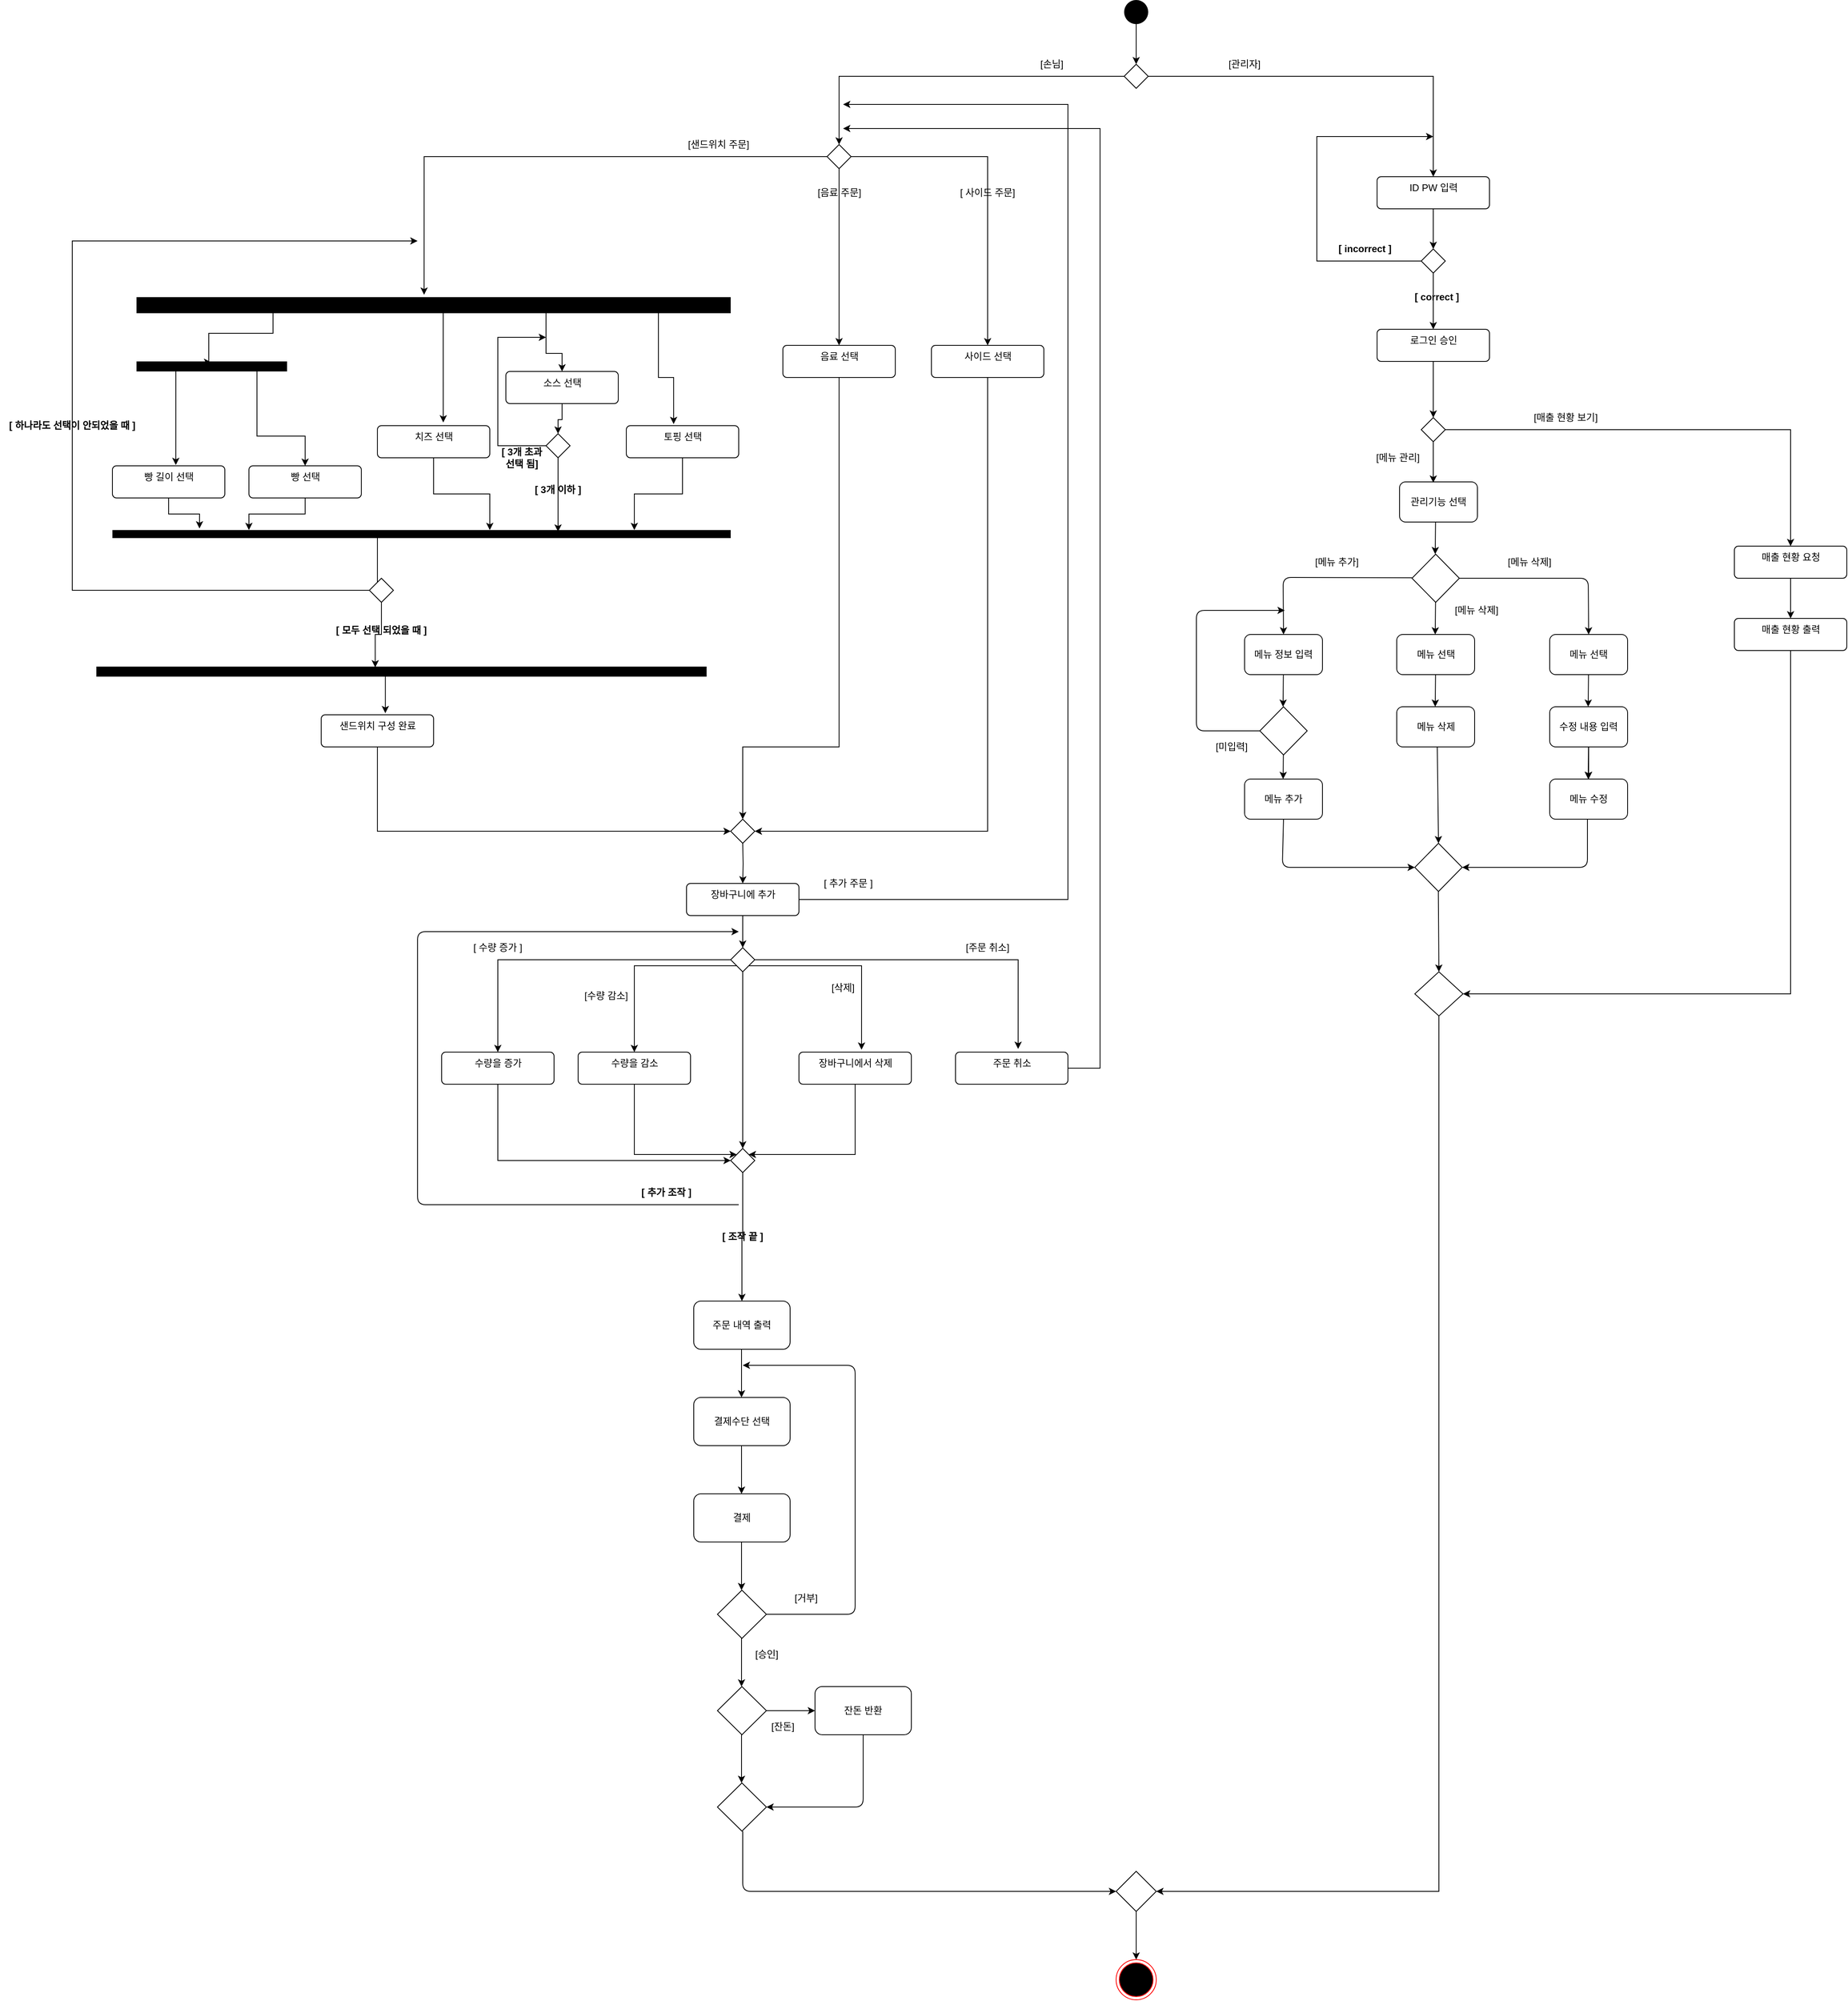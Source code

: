 <mxfile version="14.0.1" type="github">
  <diagram id="A6fvi8bu3X2XwePiwcYn" name="Page-1">
    <mxGraphModel dx="2889" dy="2266" grid="1" gridSize="10" guides="1" tooltips="1" connect="1" arrows="1" fold="1" page="1" pageScale="1" pageWidth="827" pageHeight="1169" math="0" shadow="0">
      <root>
        <mxCell id="0" />
        <mxCell id="1" parent="0" />
        <mxCell id="rMF9UJl8UGHNbneHGESr-83" style="edgeStyle=orthogonalEdgeStyle;rounded=0;orthogonalLoop=1;jettySize=auto;html=1;entryX=0.5;entryY=0;entryDx=0;entryDy=0;" edge="1" parent="1" source="rMF9UJl8UGHNbneHGESr-81" target="rMF9UJl8UGHNbneHGESr-82">
          <mxGeometry relative="1" as="geometry" />
        </mxCell>
        <mxCell id="rMF9UJl8UGHNbneHGESr-81" value="" style="ellipse;fillColor=#000000;strokeColor=none;" vertex="1" parent="1">
          <mxGeometry x="720" y="-300" width="30" height="30" as="geometry" />
        </mxCell>
        <mxCell id="rMF9UJl8UGHNbneHGESr-84" style="edgeStyle=orthogonalEdgeStyle;rounded=0;orthogonalLoop=1;jettySize=auto;html=1;entryX=0.5;entryY=0;entryDx=0;entryDy=0;" edge="1" parent="1" source="rMF9UJl8UGHNbneHGESr-82" target="rMF9UJl8UGHNbneHGESr-88">
          <mxGeometry relative="1" as="geometry">
            <mxPoint x="440" y="-205" as="targetPoint" />
          </mxGeometry>
        </mxCell>
        <mxCell id="rMF9UJl8UGHNbneHGESr-85" style="edgeStyle=orthogonalEdgeStyle;rounded=0;orthogonalLoop=1;jettySize=auto;html=1;entryX=0.5;entryY=0;entryDx=0;entryDy=0;" edge="1" parent="1" source="rMF9UJl8UGHNbneHGESr-82" target="rMF9UJl8UGHNbneHGESr-267">
          <mxGeometry relative="1" as="geometry">
            <mxPoint x="1120" y="-205" as="targetPoint" />
          </mxGeometry>
        </mxCell>
        <mxCell id="rMF9UJl8UGHNbneHGESr-82" value="" style="rhombus;" vertex="1" parent="1">
          <mxGeometry x="720" y="-220" width="30" height="30" as="geometry" />
        </mxCell>
        <mxCell id="rMF9UJl8UGHNbneHGESr-86" value="[손님]" style="text;html=1;strokeColor=none;fillColor=none;align=center;verticalAlign=middle;whiteSpace=wrap;rounded=0;" vertex="1" parent="1">
          <mxGeometry x="610" y="-230" width="40" height="20" as="geometry" />
        </mxCell>
        <mxCell id="rMF9UJl8UGHNbneHGESr-87" value="[관리자]" style="text;html=1;strokeColor=none;fillColor=none;align=center;verticalAlign=middle;whiteSpace=wrap;rounded=0;" vertex="1" parent="1">
          <mxGeometry x="830" y="-230" width="80" height="20" as="geometry" />
        </mxCell>
        <mxCell id="rMF9UJl8UGHNbneHGESr-89" style="edgeStyle=orthogonalEdgeStyle;rounded=0;orthogonalLoop=1;jettySize=auto;html=1;exitX=0;exitY=0.5;exitDx=0;exitDy=0;entryX=0.484;entryY=-0.15;entryDx=0;entryDy=0;entryPerimeter=0;" edge="1" parent="1" source="rMF9UJl8UGHNbneHGESr-88" target="rMF9UJl8UGHNbneHGESr-120">
          <mxGeometry relative="1" as="geometry">
            <mxPoint x="-80" y="-105" as="targetPoint" />
          </mxGeometry>
        </mxCell>
        <mxCell id="rMF9UJl8UGHNbneHGESr-173" style="edgeStyle=orthogonalEdgeStyle;rounded=0;orthogonalLoop=1;jettySize=auto;html=1;entryX=0.5;entryY=0;entryDx=0;entryDy=0;" edge="1" parent="1" source="rMF9UJl8UGHNbneHGESr-88" target="rMF9UJl8UGHNbneHGESr-171">
          <mxGeometry relative="1" as="geometry" />
        </mxCell>
        <mxCell id="rMF9UJl8UGHNbneHGESr-174" style="edgeStyle=orthogonalEdgeStyle;rounded=0;orthogonalLoop=1;jettySize=auto;html=1;entryX=0.5;entryY=0;entryDx=0;entryDy=0;" edge="1" parent="1" source="rMF9UJl8UGHNbneHGESr-88" target="rMF9UJl8UGHNbneHGESr-172">
          <mxGeometry relative="1" as="geometry" />
        </mxCell>
        <mxCell id="rMF9UJl8UGHNbneHGESr-88" value="" style="rhombus;" vertex="1" parent="1">
          <mxGeometry x="350" y="-120" width="30" height="30" as="geometry" />
        </mxCell>
        <mxCell id="rMF9UJl8UGHNbneHGESr-116" value="" style="edgeStyle=orthogonalEdgeStyle;rounded=0;orthogonalLoop=1;jettySize=auto;html=1;entryX=0.5;entryY=0;entryDx=0;entryDy=0;" edge="1" parent="1" source="rMF9UJl8UGHNbneHGESr-120" target="rMF9UJl8UGHNbneHGESr-131">
          <mxGeometry relative="1" as="geometry">
            <mxPoint x="-50" y="200" as="targetPoint" />
            <Array as="points">
              <mxPoint y="140" />
              <mxPoint x="20" y="140" />
            </Array>
          </mxGeometry>
        </mxCell>
        <mxCell id="rMF9UJl8UGHNbneHGESr-117" style="edgeStyle=orthogonalEdgeStyle;rounded=0;orthogonalLoop=1;jettySize=auto;html=1;entryX=0.08;entryY=0.504;entryDx=0;entryDy=0;entryPerimeter=0;" edge="1" parent="1" source="rMF9UJl8UGHNbneHGESr-120" target="rMF9UJl8UGHNbneHGESr-123">
          <mxGeometry relative="1" as="geometry">
            <mxPoint x="-420" y="140" as="targetPoint" />
            <Array as="points">
              <mxPoint x="-340" y="115" />
              <mxPoint x="-420" y="115" />
              <mxPoint x="-420" y="151" />
            </Array>
          </mxGeometry>
        </mxCell>
        <mxCell id="rMF9UJl8UGHNbneHGESr-118" value="" style="edgeStyle=orthogonalEdgeStyle;rounded=0;orthogonalLoop=1;jettySize=auto;html=1;entryX=0.586;entryY=-0.1;entryDx=0;entryDy=0;entryPerimeter=0;" edge="1" parent="1" source="rMF9UJl8UGHNbneHGESr-120" target="rMF9UJl8UGHNbneHGESr-129">
          <mxGeometry relative="1" as="geometry">
            <mxPoint x="-130" y="220" as="targetPoint" />
            <Array as="points">
              <mxPoint x="-128" y="120" />
              <mxPoint x="-128" y="120" />
            </Array>
          </mxGeometry>
        </mxCell>
        <mxCell id="rMF9UJl8UGHNbneHGESr-119" value="" style="edgeStyle=orthogonalEdgeStyle;rounded=0;orthogonalLoop=1;jettySize=auto;html=1;entryX=0.421;entryY=-0.05;entryDx=0;entryDy=0;entryPerimeter=0;" edge="1" parent="1" source="rMF9UJl8UGHNbneHGESr-120" target="rMF9UJl8UGHNbneHGESr-133">
          <mxGeometry relative="1" as="geometry">
            <mxPoint x="-170" y="170" as="targetPoint" />
            <Array as="points">
              <mxPoint x="140" y="170" />
              <mxPoint x="159" y="170" />
            </Array>
          </mxGeometry>
        </mxCell>
        <mxCell id="rMF9UJl8UGHNbneHGESr-120" value="" style="html=1;points=[];perimeter=orthogonalPerimeter;fillColor=#000000;strokeColor=none;" vertex="1" parent="1">
          <mxGeometry x="-510" y="70" width="740" height="20" as="geometry" />
        </mxCell>
        <mxCell id="rMF9UJl8UGHNbneHGESr-121" value="" style="edgeStyle=orthogonalEdgeStyle;rounded=0;orthogonalLoop=1;jettySize=auto;html=1;entryX=0.564;entryY=-0.025;entryDx=0;entryDy=0;entryPerimeter=0;" edge="1" parent="1" source="rMF9UJl8UGHNbneHGESr-123" target="rMF9UJl8UGHNbneHGESr-125">
          <mxGeometry relative="1" as="geometry">
            <mxPoint x="-460" y="260" as="targetPoint" />
            <Array as="points">
              <mxPoint x="-461" y="170" />
              <mxPoint x="-461" y="170" />
            </Array>
          </mxGeometry>
        </mxCell>
        <mxCell id="rMF9UJl8UGHNbneHGESr-122" value="" style="edgeStyle=orthogonalEdgeStyle;rounded=0;orthogonalLoop=1;jettySize=auto;html=1;entryX=0.5;entryY=0;entryDx=0;entryDy=0;" edge="1" parent="1" source="rMF9UJl8UGHNbneHGESr-123" target="rMF9UJl8UGHNbneHGESr-127">
          <mxGeometry relative="1" as="geometry">
            <mxPoint x="-360" y="243" as="targetPoint" />
            <Array as="points">
              <mxPoint x="-360" y="243" />
              <mxPoint x="-300" y="243" />
            </Array>
          </mxGeometry>
        </mxCell>
        <mxCell id="rMF9UJl8UGHNbneHGESr-123" value="" style="html=1;points=[];perimeter=orthogonalPerimeter;fillColor=#000000;strokeColor=none;direction=south;" vertex="1" parent="1">
          <mxGeometry x="-510" y="150" width="187.5" height="12.5" as="geometry" />
        </mxCell>
        <mxCell id="rMF9UJl8UGHNbneHGESr-124" style="edgeStyle=orthogonalEdgeStyle;rounded=0;orthogonalLoop=1;jettySize=auto;html=1;exitX=0.5;exitY=1;exitDx=0;exitDy=0;entryX=-0.2;entryY=0.681;entryDx=0;entryDy=0;entryPerimeter=0;" edge="1" parent="1" source="rMF9UJl8UGHNbneHGESr-125" target="rMF9UJl8UGHNbneHGESr-135">
          <mxGeometry relative="1" as="geometry" />
        </mxCell>
        <mxCell id="rMF9UJl8UGHNbneHGESr-125" value="빵 길이 선택" style="html=1;align=center;verticalAlign=top;rounded=1;absoluteArcSize=1;arcSize=10;dashed=0;" vertex="1" parent="1">
          <mxGeometry x="-540" y="280" width="140" height="40" as="geometry" />
        </mxCell>
        <mxCell id="rMF9UJl8UGHNbneHGESr-126" value="" style="edgeStyle=orthogonalEdgeStyle;rounded=0;orthogonalLoop=1;jettySize=auto;html=1;" edge="1" parent="1" source="rMF9UJl8UGHNbneHGESr-127" target="rMF9UJl8UGHNbneHGESr-135">
          <mxGeometry relative="1" as="geometry" />
        </mxCell>
        <mxCell id="rMF9UJl8UGHNbneHGESr-127" value="빵 선택" style="html=1;align=center;verticalAlign=top;rounded=1;absoluteArcSize=1;arcSize=10;dashed=0;" vertex="1" parent="1">
          <mxGeometry x="-370" y="280" width="140" height="40" as="geometry" />
        </mxCell>
        <mxCell id="rMF9UJl8UGHNbneHGESr-128" value="" style="edgeStyle=orthogonalEdgeStyle;rounded=0;orthogonalLoop=1;jettySize=auto;html=1;" edge="1" parent="1" source="rMF9UJl8UGHNbneHGESr-129" target="rMF9UJl8UGHNbneHGESr-137">
          <mxGeometry relative="1" as="geometry">
            <Array as="points">
              <mxPoint x="-140" y="315" />
              <mxPoint x="-70" y="315" />
            </Array>
          </mxGeometry>
        </mxCell>
        <mxCell id="rMF9UJl8UGHNbneHGESr-129" value="치즈 선택" style="html=1;align=center;verticalAlign=top;rounded=1;absoluteArcSize=1;arcSize=10;dashed=0;" vertex="1" parent="1">
          <mxGeometry x="-210" y="230" width="140" height="40" as="geometry" />
        </mxCell>
        <mxCell id="rMF9UJl8UGHNbneHGESr-130" value="" style="edgeStyle=orthogonalEdgeStyle;rounded=0;orthogonalLoop=1;jettySize=auto;html=1;" edge="1" parent="1" source="rMF9UJl8UGHNbneHGESr-131" target="rMF9UJl8UGHNbneHGESr-146">
          <mxGeometry relative="1" as="geometry" />
        </mxCell>
        <mxCell id="rMF9UJl8UGHNbneHGESr-131" value="소스 선택" style="html=1;align=center;verticalAlign=top;rounded=1;absoluteArcSize=1;arcSize=10;dashed=0;" vertex="1" parent="1">
          <mxGeometry x="-50" y="162.5" width="140" height="40" as="geometry" />
        </mxCell>
        <mxCell id="rMF9UJl8UGHNbneHGESr-132" value="" style="edgeStyle=orthogonalEdgeStyle;rounded=0;orthogonalLoop=1;jettySize=auto;html=1;" edge="1" parent="1" source="rMF9UJl8UGHNbneHGESr-133" target="rMF9UJl8UGHNbneHGESr-137">
          <mxGeometry relative="1" as="geometry">
            <Array as="points">
              <mxPoint x="170" y="315" />
              <mxPoint x="110" y="315" />
            </Array>
          </mxGeometry>
        </mxCell>
        <mxCell id="rMF9UJl8UGHNbneHGESr-133" value="토핑 선택" style="html=1;align=center;verticalAlign=top;rounded=1;absoluteArcSize=1;arcSize=10;dashed=0;" vertex="1" parent="1">
          <mxGeometry x="100" y="230" width="140" height="40" as="geometry" />
        </mxCell>
        <mxCell id="rMF9UJl8UGHNbneHGESr-135" value="" style="html=1;points=[];perimeter=orthogonalPerimeter;fillColor=#000000;strokeColor=none;direction=south;" vertex="1" parent="1">
          <mxGeometry x="-540" y="360" width="340" height="10" as="geometry" />
        </mxCell>
        <mxCell id="rMF9UJl8UGHNbneHGESr-136" value="" style="edgeStyle=orthogonalEdgeStyle;rounded=0;orthogonalLoop=1;jettySize=auto;html=1;entryX=1;entryY=0.5;entryDx=0;entryDy=0;" edge="1" parent="1" source="rMF9UJl8UGHNbneHGESr-137" target="rMF9UJl8UGHNbneHGESr-142">
          <mxGeometry relative="1" as="geometry">
            <mxPoint x="10" y="452.5" as="targetPoint" />
            <Array as="points">
              <mxPoint x="-210" y="435" />
            </Array>
          </mxGeometry>
        </mxCell>
        <mxCell id="rMF9UJl8UGHNbneHGESr-137" value="" style="html=1;points=[];perimeter=orthogonalPerimeter;fillColor=#000000;strokeColor=none;direction=south;" vertex="1" parent="1">
          <mxGeometry x="-210" y="360" width="440" height="10" as="geometry" />
        </mxCell>
        <mxCell id="rMF9UJl8UGHNbneHGESr-138" style="edgeStyle=orthogonalEdgeStyle;rounded=0;orthogonalLoop=1;jettySize=auto;html=1;entryX=0.571;entryY=-0.05;entryDx=0;entryDy=0;entryPerimeter=0;" edge="1" parent="1" source="rMF9UJl8UGHNbneHGESr-139" target="rMF9UJl8UGHNbneHGESr-169">
          <mxGeometry relative="1" as="geometry">
            <Array as="points">
              <mxPoint x="-200" y="588" />
            </Array>
            <mxPoint x="-325" y="590" as="targetPoint" />
          </mxGeometry>
        </mxCell>
        <mxCell id="rMF9UJl8UGHNbneHGESr-139" value="" style="html=1;points=[];perimeter=orthogonalPerimeter;fillColor=#000000;strokeColor=none;direction=south;" vertex="1" parent="1">
          <mxGeometry x="-560" y="530" width="760" height="12.5" as="geometry" />
        </mxCell>
        <mxCell id="rMF9UJl8UGHNbneHGESr-140" style="edgeStyle=orthogonalEdgeStyle;rounded=0;orthogonalLoop=1;jettySize=auto;html=1;" edge="1" parent="1" source="rMF9UJl8UGHNbneHGESr-142">
          <mxGeometry relative="1" as="geometry">
            <mxPoint x="-160" as="targetPoint" />
            <Array as="points">
              <mxPoint x="-590" y="435" />
              <mxPoint x="-590" />
            </Array>
          </mxGeometry>
        </mxCell>
        <mxCell id="rMF9UJl8UGHNbneHGESr-141" value="" style="edgeStyle=orthogonalEdgeStyle;rounded=0;orthogonalLoop=1;jettySize=auto;html=1;entryX=0.08;entryY=0.543;entryDx=0;entryDy=0;entryPerimeter=0;" edge="1" parent="1" source="rMF9UJl8UGHNbneHGESr-142" target="rMF9UJl8UGHNbneHGESr-139">
          <mxGeometry relative="1" as="geometry">
            <mxPoint x="-205" y="500" as="targetPoint" />
            <Array as="points">
              <mxPoint x="-205" y="490" />
              <mxPoint x="-213" y="490" />
            </Array>
          </mxGeometry>
        </mxCell>
        <mxCell id="rMF9UJl8UGHNbneHGESr-142" value="" style="rhombus;" vertex="1" parent="1">
          <mxGeometry x="-220" y="420" width="30" height="30" as="geometry" />
        </mxCell>
        <mxCell id="rMF9UJl8UGHNbneHGESr-143" value="&lt;b&gt;[ 모두 선택 되었을 때 ]&lt;/b&gt;" style="text;html=1;strokeColor=none;fillColor=none;align=center;verticalAlign=middle;whiteSpace=wrap;rounded=0;" vertex="1" parent="1">
          <mxGeometry x="-270" y="475" width="130" height="20" as="geometry" />
        </mxCell>
        <mxCell id="rMF9UJl8UGHNbneHGESr-144" value="" style="edgeStyle=orthogonalEdgeStyle;rounded=0;orthogonalLoop=1;jettySize=auto;html=1;" edge="1" parent="1" source="rMF9UJl8UGHNbneHGESr-146">
          <mxGeometry relative="1" as="geometry">
            <mxPoint y="120" as="targetPoint" />
            <Array as="points">
              <mxPoint x="-60" y="255" />
              <mxPoint x="-60" y="120" />
            </Array>
          </mxGeometry>
        </mxCell>
        <mxCell id="rMF9UJl8UGHNbneHGESr-145" value="" style="edgeStyle=orthogonalEdgeStyle;rounded=0;orthogonalLoop=1;jettySize=auto;html=1;" edge="1" parent="1" source="rMF9UJl8UGHNbneHGESr-146">
          <mxGeometry relative="1" as="geometry">
            <Array as="points">
              <mxPoint x="15" y="362" />
            </Array>
            <mxPoint x="15" y="362" as="targetPoint" />
          </mxGeometry>
        </mxCell>
        <mxCell id="rMF9UJl8UGHNbneHGESr-146" value="" style="rhombus;" vertex="1" parent="1">
          <mxGeometry y="240" width="30" height="30" as="geometry" />
        </mxCell>
        <mxCell id="rMF9UJl8UGHNbneHGESr-147" value="&lt;b&gt;[ 3개 초과 선택 됨]&lt;/b&gt;" style="text;html=1;strokeColor=none;fillColor=none;align=center;verticalAlign=middle;whiteSpace=wrap;rounded=0;" vertex="1" parent="1">
          <mxGeometry x="-60" y="260" width="60" height="20" as="geometry" />
        </mxCell>
        <mxCell id="rMF9UJl8UGHNbneHGESr-148" value="&lt;b&gt;[ 3개 이하 ]&lt;/b&gt;" style="text;html=1;strokeColor=none;fillColor=none;align=center;verticalAlign=middle;whiteSpace=wrap;rounded=0;" vertex="1" parent="1">
          <mxGeometry x="-20" y="300" width="70" height="20" as="geometry" />
        </mxCell>
        <mxCell id="rMF9UJl8UGHNbneHGESr-149" value="&lt;b&gt;[ 하나라도 선택이 안되었을 때 ]&lt;/b&gt;" style="text;html=1;strokeColor=none;fillColor=none;align=center;verticalAlign=middle;whiteSpace=wrap;rounded=0;" vertex="1" parent="1">
          <mxGeometry x="-680" y="220" width="180" height="20" as="geometry" />
        </mxCell>
        <mxCell id="rMF9UJl8UGHNbneHGESr-181" style="edgeStyle=orthogonalEdgeStyle;rounded=0;orthogonalLoop=1;jettySize=auto;html=1;entryX=0;entryY=0.5;entryDx=0;entryDy=0;" edge="1" parent="1" source="rMF9UJl8UGHNbneHGESr-169" target="rMF9UJl8UGHNbneHGESr-180">
          <mxGeometry relative="1" as="geometry">
            <Array as="points">
              <mxPoint x="-210" y="735" />
            </Array>
          </mxGeometry>
        </mxCell>
        <mxCell id="rMF9UJl8UGHNbneHGESr-169" value="샌드위치 구성 완료" style="html=1;align=center;verticalAlign=top;rounded=1;absoluteArcSize=1;arcSize=10;dashed=0;" vertex="1" parent="1">
          <mxGeometry x="-280" y="590" width="140" height="40" as="geometry" />
        </mxCell>
        <mxCell id="rMF9UJl8UGHNbneHGESr-170" value="[샌드위치 주문]" style="text;html=1;strokeColor=none;fillColor=none;align=center;verticalAlign=middle;whiteSpace=wrap;rounded=0;" vertex="1" parent="1">
          <mxGeometry x="170" y="-130" width="90" height="20" as="geometry" />
        </mxCell>
        <mxCell id="rMF9UJl8UGHNbneHGESr-182" style="edgeStyle=orthogonalEdgeStyle;rounded=0;orthogonalLoop=1;jettySize=auto;html=1;entryX=0.5;entryY=0;entryDx=0;entryDy=0;" edge="1" parent="1" source="rMF9UJl8UGHNbneHGESr-171" target="rMF9UJl8UGHNbneHGESr-180">
          <mxGeometry relative="1" as="geometry">
            <Array as="points">
              <mxPoint x="365" y="630" />
              <mxPoint x="245" y="630" />
            </Array>
          </mxGeometry>
        </mxCell>
        <mxCell id="rMF9UJl8UGHNbneHGESr-171" value="음료 선택" style="html=1;align=center;verticalAlign=top;rounded=1;absoluteArcSize=1;arcSize=10;dashed=0;" vertex="1" parent="1">
          <mxGeometry x="295" y="130" width="140" height="40" as="geometry" />
        </mxCell>
        <mxCell id="rMF9UJl8UGHNbneHGESr-183" style="edgeStyle=orthogonalEdgeStyle;rounded=0;orthogonalLoop=1;jettySize=auto;html=1;entryX=1;entryY=0.5;entryDx=0;entryDy=0;" edge="1" parent="1" source="rMF9UJl8UGHNbneHGESr-172" target="rMF9UJl8UGHNbneHGESr-180">
          <mxGeometry relative="1" as="geometry">
            <Array as="points">
              <mxPoint x="550" y="735" />
            </Array>
          </mxGeometry>
        </mxCell>
        <mxCell id="rMF9UJl8UGHNbneHGESr-172" value="사이드 선택" style="html=1;align=center;verticalAlign=top;rounded=1;absoluteArcSize=1;arcSize=10;dashed=0;" vertex="1" parent="1">
          <mxGeometry x="480" y="130" width="140" height="40" as="geometry" />
        </mxCell>
        <mxCell id="rMF9UJl8UGHNbneHGESr-175" value="[음료 주문]" style="text;html=1;strokeColor=none;fillColor=none;align=center;verticalAlign=middle;whiteSpace=wrap;rounded=0;" vertex="1" parent="1">
          <mxGeometry x="332.5" y="-70" width="65" height="20" as="geometry" />
        </mxCell>
        <mxCell id="rMF9UJl8UGHNbneHGESr-178" value="[ 사이드 주문]" style="text;html=1;strokeColor=none;fillColor=none;align=center;verticalAlign=middle;whiteSpace=wrap;rounded=0;" vertex="1" parent="1">
          <mxGeometry x="510" y="-70" width="80" height="20" as="geometry" />
        </mxCell>
        <mxCell id="rMF9UJl8UGHNbneHGESr-180" value="" style="rhombus;" vertex="1" parent="1">
          <mxGeometry x="230" y="720" width="30" height="30" as="geometry" />
        </mxCell>
        <mxCell id="rMF9UJl8UGHNbneHGESr-208" value="" style="edgeStyle=orthogonalEdgeStyle;rounded=0;orthogonalLoop=1;jettySize=auto;html=1;" edge="1" parent="1" target="rMF9UJl8UGHNbneHGESr-211">
          <mxGeometry relative="1" as="geometry">
            <mxPoint x="245" y="750" as="sourcePoint" />
          </mxGeometry>
        </mxCell>
        <mxCell id="rMF9UJl8UGHNbneHGESr-210" value="" style="edgeStyle=orthogonalEdgeStyle;rounded=0;orthogonalLoop=1;jettySize=auto;html=1;" edge="1" parent="1" source="rMF9UJl8UGHNbneHGESr-211" target="rMF9UJl8UGHNbneHGESr-217">
          <mxGeometry relative="1" as="geometry" />
        </mxCell>
        <mxCell id="rMF9UJl8UGHNbneHGESr-233" style="edgeStyle=orthogonalEdgeStyle;rounded=0;orthogonalLoop=1;jettySize=auto;html=1;" edge="1" parent="1" source="rMF9UJl8UGHNbneHGESr-211">
          <mxGeometry relative="1" as="geometry">
            <mxPoint x="370" y="-170" as="targetPoint" />
            <Array as="points">
              <mxPoint x="650" y="820" />
              <mxPoint x="650" y="-170" />
            </Array>
          </mxGeometry>
        </mxCell>
        <mxCell id="rMF9UJl8UGHNbneHGESr-211" value="장바구니에 추가" style="html=1;align=center;verticalAlign=top;rounded=1;absoluteArcSize=1;arcSize=10;dashed=0;" vertex="1" parent="1">
          <mxGeometry x="175" y="800" width="140" height="40" as="geometry" />
        </mxCell>
        <mxCell id="rMF9UJl8UGHNbneHGESr-212" style="edgeStyle=orthogonalEdgeStyle;rounded=0;orthogonalLoop=1;jettySize=auto;html=1;entryX=0.5;entryY=0;entryDx=0;entryDy=0;" edge="1" parent="1" source="rMF9UJl8UGHNbneHGESr-217" target="rMF9UJl8UGHNbneHGESr-221">
          <mxGeometry relative="1" as="geometry">
            <mxPoint x="50" y="895" as="targetPoint" />
          </mxGeometry>
        </mxCell>
        <mxCell id="rMF9UJl8UGHNbneHGESr-213" style="edgeStyle=orthogonalEdgeStyle;rounded=0;orthogonalLoop=1;jettySize=auto;html=1;exitX=0;exitY=1;exitDx=0;exitDy=0;entryX=0.5;entryY=0;entryDx=0;entryDy=0;" edge="1" parent="1" source="rMF9UJl8UGHNbneHGESr-217" target="rMF9UJl8UGHNbneHGESr-219">
          <mxGeometry relative="1" as="geometry">
            <mxPoint x="140" y="1000" as="targetPoint" />
            <Array as="points">
              <mxPoint x="110" y="903" />
            </Array>
          </mxGeometry>
        </mxCell>
        <mxCell id="rMF9UJl8UGHNbneHGESr-214" style="edgeStyle=orthogonalEdgeStyle;rounded=0;orthogonalLoop=1;jettySize=auto;html=1;entryX=0.5;entryY=0;entryDx=0;entryDy=0;" edge="1" parent="1" source="rMF9UJl8UGHNbneHGESr-217" target="rMF9UJl8UGHNbneHGESr-227">
          <mxGeometry relative="1" as="geometry">
            <mxPoint x="245" y="1090" as="targetPoint" />
          </mxGeometry>
        </mxCell>
        <mxCell id="rMF9UJl8UGHNbneHGESr-215" style="edgeStyle=orthogonalEdgeStyle;rounded=0;orthogonalLoop=1;jettySize=auto;html=1;exitX=1;exitY=0.5;exitDx=0;exitDy=0;entryX=0.557;entryY=-0.1;entryDx=0;entryDy=0;entryPerimeter=0;" edge="1" parent="1" source="rMF9UJl8UGHNbneHGESr-217" target="rMF9UJl8UGHNbneHGESr-225">
          <mxGeometry relative="1" as="geometry" />
        </mxCell>
        <mxCell id="rMF9UJl8UGHNbneHGESr-216" style="edgeStyle=orthogonalEdgeStyle;rounded=0;orthogonalLoop=1;jettySize=auto;html=1;exitX=1;exitY=1;exitDx=0;exitDy=0;entryX=0.557;entryY=-0.075;entryDx=0;entryDy=0;entryPerimeter=0;" edge="1" parent="1" source="rMF9UJl8UGHNbneHGESr-217" target="rMF9UJl8UGHNbneHGESr-223">
          <mxGeometry relative="1" as="geometry" />
        </mxCell>
        <mxCell id="rMF9UJl8UGHNbneHGESr-217" value="" style="rhombus;" vertex="1" parent="1">
          <mxGeometry x="230" y="880" width="30" height="30" as="geometry" />
        </mxCell>
        <mxCell id="rMF9UJl8UGHNbneHGESr-218" style="edgeStyle=orthogonalEdgeStyle;rounded=0;orthogonalLoop=1;jettySize=auto;html=1;entryX=0;entryY=0;entryDx=0;entryDy=0;" edge="1" parent="1" source="rMF9UJl8UGHNbneHGESr-219" target="rMF9UJl8UGHNbneHGESr-227">
          <mxGeometry relative="1" as="geometry">
            <Array as="points">
              <mxPoint x="110" y="1138" />
            </Array>
          </mxGeometry>
        </mxCell>
        <mxCell id="rMF9UJl8UGHNbneHGESr-219" value="수량을 감소" style="html=1;align=center;verticalAlign=top;rounded=1;absoluteArcSize=1;arcSize=10;dashed=0;" vertex="1" parent="1">
          <mxGeometry x="40" y="1010" width="140" height="40" as="geometry" />
        </mxCell>
        <mxCell id="rMF9UJl8UGHNbneHGESr-220" style="edgeStyle=orthogonalEdgeStyle;rounded=0;orthogonalLoop=1;jettySize=auto;html=1;exitX=0.5;exitY=1;exitDx=0;exitDy=0;entryX=0;entryY=0.5;entryDx=0;entryDy=0;" edge="1" parent="1" source="rMF9UJl8UGHNbneHGESr-221" target="rMF9UJl8UGHNbneHGESr-227">
          <mxGeometry relative="1" as="geometry" />
        </mxCell>
        <mxCell id="rMF9UJl8UGHNbneHGESr-221" value="수량을 증가" style="html=1;align=center;verticalAlign=top;rounded=1;absoluteArcSize=1;arcSize=10;dashed=0;" vertex="1" parent="1">
          <mxGeometry x="-130" y="1010" width="140" height="40" as="geometry" />
        </mxCell>
        <mxCell id="rMF9UJl8UGHNbneHGESr-222" style="edgeStyle=orthogonalEdgeStyle;rounded=0;orthogonalLoop=1;jettySize=auto;html=1;exitX=0.5;exitY=1;exitDx=0;exitDy=0;entryX=1;entryY=0;entryDx=0;entryDy=0;" edge="1" parent="1" source="rMF9UJl8UGHNbneHGESr-223" target="rMF9UJl8UGHNbneHGESr-227">
          <mxGeometry relative="1" as="geometry">
            <Array as="points">
              <mxPoint x="385" y="1138" />
            </Array>
          </mxGeometry>
        </mxCell>
        <mxCell id="rMF9UJl8UGHNbneHGESr-223" value="장바구니에서 삭제" style="html=1;align=center;verticalAlign=top;rounded=1;absoluteArcSize=1;arcSize=10;dashed=0;" vertex="1" parent="1">
          <mxGeometry x="315" y="1010" width="140" height="40" as="geometry" />
        </mxCell>
        <mxCell id="rMF9UJl8UGHNbneHGESr-263" style="edgeStyle=orthogonalEdgeStyle;rounded=0;orthogonalLoop=1;jettySize=auto;html=1;" edge="1" parent="1" source="rMF9UJl8UGHNbneHGESr-225">
          <mxGeometry relative="1" as="geometry">
            <mxPoint x="370" y="-140" as="targetPoint" />
            <Array as="points">
              <mxPoint x="690" y="1030" />
              <mxPoint x="690" y="-140" />
            </Array>
          </mxGeometry>
        </mxCell>
        <mxCell id="rMF9UJl8UGHNbneHGESr-225" value="주문 취소" style="html=1;align=center;verticalAlign=top;rounded=1;absoluteArcSize=1;arcSize=10;dashed=0;" vertex="1" parent="1">
          <mxGeometry x="510" y="1010" width="140" height="40" as="geometry" />
        </mxCell>
        <mxCell id="rMF9UJl8UGHNbneHGESr-226" style="edgeStyle=orthogonalEdgeStyle;rounded=0;orthogonalLoop=1;jettySize=auto;html=1;exitX=0.5;exitY=1;exitDx=0;exitDy=0;entryX=0.5;entryY=0;entryDx=0;entryDy=0;" edge="1" parent="1" source="rMF9UJl8UGHNbneHGESr-227" target="rMF9UJl8UGHNbneHGESr-260">
          <mxGeometry relative="1" as="geometry">
            <mxPoint x="245" y="1280" as="targetPoint" />
          </mxGeometry>
        </mxCell>
        <mxCell id="rMF9UJl8UGHNbneHGESr-227" value="" style="rhombus;" vertex="1" parent="1">
          <mxGeometry x="230" y="1130" width="30" height="30" as="geometry" />
        </mxCell>
        <mxCell id="rMF9UJl8UGHNbneHGESr-229" value="" style="endArrow=classic;html=1;" edge="1" parent="1">
          <mxGeometry width="50" height="50" relative="1" as="geometry">
            <mxPoint x="240" y="1200" as="sourcePoint" />
            <mxPoint x="240" y="860" as="targetPoint" />
            <Array as="points">
              <mxPoint x="-160" y="1200" />
              <mxPoint x="-160" y="860" />
            </Array>
          </mxGeometry>
        </mxCell>
        <mxCell id="rMF9UJl8UGHNbneHGESr-230" value="&lt;b&gt;[ 추가 조작 ]&lt;/b&gt;" style="text;html=1;strokeColor=none;fillColor=none;align=center;verticalAlign=middle;whiteSpace=wrap;rounded=0;" vertex="1" parent="1">
          <mxGeometry x="100" y="1175" width="100" height="20" as="geometry" />
        </mxCell>
        <mxCell id="rMF9UJl8UGHNbneHGESr-231" value="&lt;b&gt;[ 조작 끝 ]&lt;/b&gt;" style="text;html=1;strokeColor=none;fillColor=none;align=center;verticalAlign=middle;whiteSpace=wrap;rounded=0;" vertex="1" parent="1">
          <mxGeometry x="210" y="1230" width="70" height="20" as="geometry" />
        </mxCell>
        <mxCell id="rMF9UJl8UGHNbneHGESr-234" value="[ 추가 주문 ]" style="text;html=1;strokeColor=none;fillColor=none;align=center;verticalAlign=middle;whiteSpace=wrap;rounded=0;" vertex="1" parent="1">
          <mxGeometry x="339" y="790" width="75" height="20" as="geometry" />
        </mxCell>
        <mxCell id="rMF9UJl8UGHNbneHGESr-236" value="[ 수량 증가 ]" style="text;html=1;strokeColor=none;fillColor=none;align=center;verticalAlign=middle;whiteSpace=wrap;rounded=0;" vertex="1" parent="1">
          <mxGeometry x="-95" y="870" width="70" height="20" as="geometry" />
        </mxCell>
        <mxCell id="rMF9UJl8UGHNbneHGESr-237" value="[수량 감소]" style="text;html=1;strokeColor=none;fillColor=none;align=center;verticalAlign=middle;whiteSpace=wrap;rounded=0;" vertex="1" parent="1">
          <mxGeometry x="40" y="930" width="70" height="20" as="geometry" />
        </mxCell>
        <mxCell id="rMF9UJl8UGHNbneHGESr-238" value="[삭제]" style="text;html=1;strokeColor=none;fillColor=none;align=center;verticalAlign=middle;whiteSpace=wrap;rounded=0;" vertex="1" parent="1">
          <mxGeometry x="350" y="920" width="40" height="20" as="geometry" />
        </mxCell>
        <mxCell id="rMF9UJl8UGHNbneHGESr-239" value="[주문 취소]" style="text;html=1;strokeColor=none;fillColor=none;align=center;verticalAlign=middle;whiteSpace=wrap;rounded=0;" vertex="1" parent="1">
          <mxGeometry x="520" y="870" width="60" height="20" as="geometry" />
        </mxCell>
        <mxCell id="rMF9UJl8UGHNbneHGESr-241" value="" style="endArrow=classic;html=1;" edge="1" parent="1">
          <mxGeometry width="50" height="50" relative="1" as="geometry">
            <mxPoint x="243.5" y="1380" as="sourcePoint" />
            <mxPoint x="243.5" y="1440" as="targetPoint" />
          </mxGeometry>
        </mxCell>
        <mxCell id="rMF9UJl8UGHNbneHGESr-242" value="결제수단 선택" style="rounded=1;whiteSpace=wrap;html=1;" vertex="1" parent="1">
          <mxGeometry x="184" y="1440" width="120" height="60" as="geometry" />
        </mxCell>
        <mxCell id="rMF9UJl8UGHNbneHGESr-243" value="" style="endArrow=classic;html=1;" edge="1" parent="1">
          <mxGeometry width="50" height="50" relative="1" as="geometry">
            <mxPoint x="243.5" y="1500" as="sourcePoint" />
            <mxPoint x="243.5" y="1560" as="targetPoint" />
          </mxGeometry>
        </mxCell>
        <mxCell id="rMF9UJl8UGHNbneHGESr-244" value="결제" style="rounded=1;whiteSpace=wrap;html=1;" vertex="1" parent="1">
          <mxGeometry x="184" y="1560" width="120" height="60" as="geometry" />
        </mxCell>
        <mxCell id="rMF9UJl8UGHNbneHGESr-245" value="" style="endArrow=classic;html=1;" edge="1" parent="1">
          <mxGeometry width="50" height="50" relative="1" as="geometry">
            <mxPoint x="243.5" y="1620" as="sourcePoint" />
            <mxPoint x="243.5" y="1680" as="targetPoint" />
          </mxGeometry>
        </mxCell>
        <mxCell id="rMF9UJl8UGHNbneHGESr-246" value="" style="rhombus;whiteSpace=wrap;html=1;" vertex="1" parent="1">
          <mxGeometry x="213.5" y="1680" width="61" height="60" as="geometry" />
        </mxCell>
        <mxCell id="rMF9UJl8UGHNbneHGESr-247" value="" style="endArrow=classic;html=1;" edge="1" parent="1">
          <mxGeometry width="50" height="50" relative="1" as="geometry">
            <mxPoint x="274.5" y="1710" as="sourcePoint" />
            <mxPoint x="245" y="1400" as="targetPoint" />
            <Array as="points">
              <mxPoint x="385" y="1710" />
              <mxPoint x="385" y="1400" />
            </Array>
          </mxGeometry>
        </mxCell>
        <mxCell id="rMF9UJl8UGHNbneHGESr-248" value="" style="endArrow=classic;html=1;" edge="1" parent="1">
          <mxGeometry width="50" height="50" relative="1" as="geometry">
            <mxPoint x="243.5" y="1740" as="sourcePoint" />
            <mxPoint x="243.5" y="1800" as="targetPoint" />
          </mxGeometry>
        </mxCell>
        <mxCell id="rMF9UJl8UGHNbneHGESr-249" value="" style="rhombus;whiteSpace=wrap;html=1;" vertex="1" parent="1">
          <mxGeometry x="213.5" y="1800" width="61" height="60" as="geometry" />
        </mxCell>
        <mxCell id="rMF9UJl8UGHNbneHGESr-250" value="" style="endArrow=classic;html=1;" edge="1" parent="1">
          <mxGeometry width="50" height="50" relative="1" as="geometry">
            <mxPoint x="243.5" y="1860" as="sourcePoint" />
            <mxPoint x="243.5" y="1920" as="targetPoint" />
          </mxGeometry>
        </mxCell>
        <mxCell id="rMF9UJl8UGHNbneHGESr-251" value="" style="endArrow=classic;html=1;" edge="1" parent="1">
          <mxGeometry width="50" height="50" relative="1" as="geometry">
            <mxPoint x="274.5" y="1830" as="sourcePoint" />
            <mxPoint x="335" y="1830" as="targetPoint" />
          </mxGeometry>
        </mxCell>
        <mxCell id="rMF9UJl8UGHNbneHGESr-252" value="잔돈 반환" style="rounded=1;whiteSpace=wrap;html=1;" vertex="1" parent="1">
          <mxGeometry x="335" y="1800" width="120" height="60" as="geometry" />
        </mxCell>
        <mxCell id="rMF9UJl8UGHNbneHGESr-253" value="" style="rhombus;whiteSpace=wrap;html=1;" vertex="1" parent="1">
          <mxGeometry x="213.5" y="1920" width="61" height="60" as="geometry" />
        </mxCell>
        <mxCell id="rMF9UJl8UGHNbneHGESr-254" value="" style="endArrow=classic;html=1;entryX=1;entryY=0.5;entryDx=0;entryDy=0;" edge="1" parent="1" target="rMF9UJl8UGHNbneHGESr-253">
          <mxGeometry width="50" height="50" relative="1" as="geometry">
            <mxPoint x="395" y="1860" as="sourcePoint" />
            <mxPoint x="445" y="1810" as="targetPoint" />
            <Array as="points">
              <mxPoint x="395" y="1950" />
            </Array>
          </mxGeometry>
        </mxCell>
        <mxCell id="rMF9UJl8UGHNbneHGESr-255" value="" style="endArrow=classic;html=1;entryX=0;entryY=0.5;entryDx=0;entryDy=0;" edge="1" parent="1" target="rMF9UJl8UGHNbneHGESr-325">
          <mxGeometry width="50" height="50" relative="1" as="geometry">
            <mxPoint x="245" y="1980" as="sourcePoint" />
            <mxPoint x="245" y="2040" as="targetPoint" />
            <Array as="points">
              <mxPoint x="245" y="2055" />
            </Array>
          </mxGeometry>
        </mxCell>
        <mxCell id="rMF9UJl8UGHNbneHGESr-257" value="[거부]" style="text;html=1;strokeColor=none;fillColor=none;align=center;verticalAlign=middle;whiteSpace=wrap;rounded=0;" vertex="1" parent="1">
          <mxGeometry x="304" y="1680" width="40" height="20" as="geometry" />
        </mxCell>
        <mxCell id="rMF9UJl8UGHNbneHGESr-258" value="[승인]" style="text;html=1;strokeColor=none;fillColor=none;align=center;verticalAlign=middle;whiteSpace=wrap;rounded=0;" vertex="1" parent="1">
          <mxGeometry x="255" y="1750" width="40" height="20" as="geometry" />
        </mxCell>
        <mxCell id="rMF9UJl8UGHNbneHGESr-259" value="[잔돈]" style="text;html=1;strokeColor=none;fillColor=none;align=center;verticalAlign=middle;whiteSpace=wrap;rounded=0;" vertex="1" parent="1">
          <mxGeometry x="275" y="1840" width="40" height="20" as="geometry" />
        </mxCell>
        <mxCell id="rMF9UJl8UGHNbneHGESr-260" value="주문 내역 출력" style="rounded=1;whiteSpace=wrap;html=1;" vertex="1" parent="1">
          <mxGeometry x="184" y="1320" width="120" height="60" as="geometry" />
        </mxCell>
        <mxCell id="rMF9UJl8UGHNbneHGESr-266" style="edgeStyle=orthogonalEdgeStyle;rounded=0;orthogonalLoop=1;jettySize=auto;html=1;entryX=0.5;entryY=0;entryDx=0;entryDy=0;" edge="1" parent="1" source="rMF9UJl8UGHNbneHGESr-267" target="rMF9UJl8UGHNbneHGESr-272">
          <mxGeometry relative="1" as="geometry" />
        </mxCell>
        <mxCell id="rMF9UJl8UGHNbneHGESr-267" value="ID PW 입력" style="html=1;align=center;verticalAlign=top;rounded=1;absoluteArcSize=1;arcSize=10;dashed=0;" vertex="1" parent="1">
          <mxGeometry x="1035" y="-80" width="140" height="40" as="geometry" />
        </mxCell>
        <mxCell id="rMF9UJl8UGHNbneHGESr-309" style="edgeStyle=orthogonalEdgeStyle;rounded=0;orthogonalLoop=1;jettySize=auto;html=1;entryX=0.5;entryY=0;entryDx=0;entryDy=0;" edge="1" parent="1" source="rMF9UJl8UGHNbneHGESr-269" target="rMF9UJl8UGHNbneHGESr-310">
          <mxGeometry relative="1" as="geometry">
            <mxPoint x="1105" y="190" as="targetPoint" />
          </mxGeometry>
        </mxCell>
        <mxCell id="rMF9UJl8UGHNbneHGESr-269" value="로그인 승인" style="html=1;align=center;verticalAlign=top;rounded=1;absoluteArcSize=1;arcSize=10;dashed=0;" vertex="1" parent="1">
          <mxGeometry x="1035" y="110" width="140" height="40" as="geometry" />
        </mxCell>
        <mxCell id="rMF9UJl8UGHNbneHGESr-270" style="edgeStyle=orthogonalEdgeStyle;rounded=0;orthogonalLoop=1;jettySize=auto;html=1;" edge="1" parent="1" source="rMF9UJl8UGHNbneHGESr-272">
          <mxGeometry relative="1" as="geometry">
            <mxPoint x="1105" y="-130" as="targetPoint" />
            <Array as="points">
              <mxPoint x="960" y="25" />
            </Array>
          </mxGeometry>
        </mxCell>
        <mxCell id="rMF9UJl8UGHNbneHGESr-271" style="edgeStyle=orthogonalEdgeStyle;rounded=0;orthogonalLoop=1;jettySize=auto;html=1;entryX=0.5;entryY=0;entryDx=0;entryDy=0;" edge="1" parent="1" source="rMF9UJl8UGHNbneHGESr-272" target="rMF9UJl8UGHNbneHGESr-269">
          <mxGeometry relative="1" as="geometry" />
        </mxCell>
        <mxCell id="rMF9UJl8UGHNbneHGESr-272" value="" style="rhombus;" vertex="1" parent="1">
          <mxGeometry x="1090" y="10" width="30" height="30" as="geometry" />
        </mxCell>
        <mxCell id="rMF9UJl8UGHNbneHGESr-273" value="&lt;b&gt;[ incorrect ]&lt;/b&gt;" style="text;html=1;strokeColor=none;fillColor=none;align=center;verticalAlign=middle;whiteSpace=wrap;rounded=0;" vertex="1" parent="1">
          <mxGeometry x="980" width="80" height="20" as="geometry" />
        </mxCell>
        <mxCell id="rMF9UJl8UGHNbneHGESr-274" value="&lt;b&gt;[ correct ]&lt;/b&gt;" style="text;html=1;strokeColor=none;fillColor=none;align=center;verticalAlign=middle;whiteSpace=wrap;rounded=0;" vertex="1" parent="1">
          <mxGeometry x="1077.5" y="60" width="62.5" height="20" as="geometry" />
        </mxCell>
        <mxCell id="rMF9UJl8UGHNbneHGESr-278" value="관리기능 선택" style="rounded=1;whiteSpace=wrap;html=1;" vertex="1" parent="1">
          <mxGeometry x="1063" y="300" width="97" height="50" as="geometry" />
        </mxCell>
        <mxCell id="rMF9UJl8UGHNbneHGESr-279" value="" style="rhombus;whiteSpace=wrap;html=1;" vertex="1" parent="1">
          <mxGeometry x="1078.5" y="390" width="59" height="60" as="geometry" />
        </mxCell>
        <mxCell id="rMF9UJl8UGHNbneHGESr-280" value="" style="endArrow=classic;html=1;" edge="1" parent="1">
          <mxGeometry width="50" height="50" relative="1" as="geometry">
            <mxPoint x="1107.82" y="350" as="sourcePoint" />
            <mxPoint x="1107.41" y="390" as="targetPoint" />
          </mxGeometry>
        </mxCell>
        <mxCell id="rMF9UJl8UGHNbneHGESr-281" value="" style="endArrow=classic;html=1;entryX=0.5;entryY=0;entryDx=0;entryDy=0;" edge="1" parent="1" target="rMF9UJl8UGHNbneHGESr-285">
          <mxGeometry width="50" height="50" relative="1" as="geometry">
            <mxPoint x="1137.5" y="420" as="sourcePoint" />
            <mxPoint x="1270" y="420" as="targetPoint" />
            <Array as="points">
              <mxPoint x="1298" y="420" />
            </Array>
          </mxGeometry>
        </mxCell>
        <mxCell id="rMF9UJl8UGHNbneHGESr-282" value="" style="endArrow=classic;html=1;" edge="1" parent="1">
          <mxGeometry width="50" height="50" relative="1" as="geometry">
            <mxPoint x="1107.82" y="450" as="sourcePoint" />
            <mxPoint x="1107.41" y="490" as="targetPoint" />
          </mxGeometry>
        </mxCell>
        <mxCell id="rMF9UJl8UGHNbneHGESr-283" value="" style="endArrow=classic;html=1;entryX=0.5;entryY=0;entryDx=0;entryDy=0;" edge="1" parent="1" target="rMF9UJl8UGHNbneHGESr-286">
          <mxGeometry width="50" height="50" relative="1" as="geometry">
            <mxPoint x="1078.5" y="419.41" as="sourcePoint" />
            <mxPoint x="946" y="419.41" as="targetPoint" />
            <Array as="points">
              <mxPoint x="918" y="419" />
            </Array>
          </mxGeometry>
        </mxCell>
        <mxCell id="rMF9UJl8UGHNbneHGESr-284" value="메뉴 선택" style="rounded=1;whiteSpace=wrap;html=1;" vertex="1" parent="1">
          <mxGeometry x="1059.5" y="490" width="97" height="50" as="geometry" />
        </mxCell>
        <mxCell id="rMF9UJl8UGHNbneHGESr-285" value="메뉴 선택" style="rounded=1;whiteSpace=wrap;html=1;" vertex="1" parent="1">
          <mxGeometry x="1250" y="490" width="97" height="50" as="geometry" />
        </mxCell>
        <mxCell id="rMF9UJl8UGHNbneHGESr-286" value="메뉴 정보 입력" style="rounded=1;whiteSpace=wrap;html=1;" vertex="1" parent="1">
          <mxGeometry x="870" y="490" width="97" height="50" as="geometry" />
        </mxCell>
        <mxCell id="rMF9UJl8UGHNbneHGESr-287" value="[메뉴 추가]" style="text;html=1;strokeColor=none;fillColor=none;align=center;verticalAlign=middle;whiteSpace=wrap;rounded=0;" vertex="1" parent="1">
          <mxGeometry x="950" y="390" width="70" height="20" as="geometry" />
        </mxCell>
        <mxCell id="rMF9UJl8UGHNbneHGESr-288" value="[메뉴 삭제]" style="text;html=1;strokeColor=none;fillColor=none;align=center;verticalAlign=middle;whiteSpace=wrap;rounded=0;" vertex="1" parent="1">
          <mxGeometry x="1190" y="390" width="70" height="20" as="geometry" />
        </mxCell>
        <mxCell id="rMF9UJl8UGHNbneHGESr-289" value="[메뉴 삭제]" style="text;html=1;strokeColor=none;fillColor=none;align=center;verticalAlign=middle;whiteSpace=wrap;rounded=0;" vertex="1" parent="1">
          <mxGeometry x="1124" y="450" width="70" height="20" as="geometry" />
        </mxCell>
        <mxCell id="rMF9UJl8UGHNbneHGESr-290" value="" style="endArrow=classic;html=1;" edge="1" parent="1">
          <mxGeometry width="50" height="50" relative="1" as="geometry">
            <mxPoint x="1107.82" y="540" as="sourcePoint" />
            <mxPoint x="1107.41" y="580" as="targetPoint" />
          </mxGeometry>
        </mxCell>
        <mxCell id="rMF9UJl8UGHNbneHGESr-291" value="메뉴 삭제" style="rounded=1;whiteSpace=wrap;html=1;" vertex="1" parent="1">
          <mxGeometry x="1059.5" y="580" width="97" height="50" as="geometry" />
        </mxCell>
        <mxCell id="rMF9UJl8UGHNbneHGESr-292" value="" style="edgeStyle=orthogonalEdgeStyle;rounded=0;orthogonalLoop=1;jettySize=auto;html=1;" edge="1" parent="1" source="rMF9UJl8UGHNbneHGESr-293" target="rMF9UJl8UGHNbneHGESr-295">
          <mxGeometry relative="1" as="geometry" />
        </mxCell>
        <mxCell id="rMF9UJl8UGHNbneHGESr-293" value="수정 내용 입력" style="rounded=1;whiteSpace=wrap;html=1;" vertex="1" parent="1">
          <mxGeometry x="1250" y="580" width="97" height="50" as="geometry" />
        </mxCell>
        <mxCell id="rMF9UJl8UGHNbneHGESr-294" value="" style="endArrow=classic;html=1;" edge="1" parent="1">
          <mxGeometry width="50" height="50" relative="1" as="geometry">
            <mxPoint x="1298.32" y="540" as="sourcePoint" />
            <mxPoint x="1297.91" y="580" as="targetPoint" />
          </mxGeometry>
        </mxCell>
        <mxCell id="rMF9UJl8UGHNbneHGESr-295" value="메뉴 수정" style="rounded=1;whiteSpace=wrap;html=1;" vertex="1" parent="1">
          <mxGeometry x="1250" y="670" width="97" height="50" as="geometry" />
        </mxCell>
        <mxCell id="rMF9UJl8UGHNbneHGESr-296" value="" style="endArrow=classic;html=1;" edge="1" parent="1">
          <mxGeometry width="50" height="50" relative="1" as="geometry">
            <mxPoint x="1298.32" y="630" as="sourcePoint" />
            <mxPoint x="1297.91" y="670" as="targetPoint" />
          </mxGeometry>
        </mxCell>
        <mxCell id="rMF9UJl8UGHNbneHGESr-297" value="메뉴 추가" style="rounded=1;whiteSpace=wrap;html=1;" vertex="1" parent="1">
          <mxGeometry x="870" y="670" width="97" height="50" as="geometry" />
        </mxCell>
        <mxCell id="rMF9UJl8UGHNbneHGESr-298" value="" style="endArrow=classic;html=1;" edge="1" parent="1">
          <mxGeometry width="50" height="50" relative="1" as="geometry">
            <mxPoint x="918.32" y="540" as="sourcePoint" />
            <mxPoint x="917.91" y="580" as="targetPoint" />
          </mxGeometry>
        </mxCell>
        <mxCell id="rMF9UJl8UGHNbneHGESr-299" value="" style="rhombus;whiteSpace=wrap;html=1;" vertex="1" parent="1">
          <mxGeometry x="1082" y="750" width="59" height="60" as="geometry" />
        </mxCell>
        <mxCell id="rMF9UJl8UGHNbneHGESr-300" value="" style="endArrow=classic;html=1;entryX=0;entryY=0.5;entryDx=0;entryDy=0;exitX=0.5;exitY=1;exitDx=0;exitDy=0;" edge="1" parent="1" source="rMF9UJl8UGHNbneHGESr-297" target="rMF9UJl8UGHNbneHGESr-299">
          <mxGeometry width="50" height="50" relative="1" as="geometry">
            <mxPoint x="917" y="730" as="sourcePoint" />
            <mxPoint x="967" y="580" as="targetPoint" />
            <Array as="points">
              <mxPoint x="917" y="780" />
            </Array>
          </mxGeometry>
        </mxCell>
        <mxCell id="rMF9UJl8UGHNbneHGESr-301" value="" style="endArrow=classic;html=1;entryX=1;entryY=0.5;entryDx=0;entryDy=0;" edge="1" parent="1" target="rMF9UJl8UGHNbneHGESr-299">
          <mxGeometry width="50" height="50" relative="1" as="geometry">
            <mxPoint x="1297" y="720" as="sourcePoint" />
            <mxPoint x="1347" y="670" as="targetPoint" />
            <Array as="points">
              <mxPoint x="1297" y="780" />
            </Array>
          </mxGeometry>
        </mxCell>
        <mxCell id="rMF9UJl8UGHNbneHGESr-302" value="" style="endArrow=classic;html=1;entryX=0.5;entryY=0;entryDx=0;entryDy=0;" edge="1" parent="1" target="rMF9UJl8UGHNbneHGESr-299">
          <mxGeometry width="50" height="50" relative="1" as="geometry">
            <mxPoint x="1110" y="630" as="sourcePoint" />
            <mxPoint x="1160" y="580" as="targetPoint" />
          </mxGeometry>
        </mxCell>
        <mxCell id="rMF9UJl8UGHNbneHGESr-303" value="" style="endArrow=classic;html=1;entryX=0.5;entryY=0;entryDx=0;entryDy=0;" edge="1" parent="1" target="rMF9UJl8UGHNbneHGESr-324">
          <mxGeometry width="50" height="50" relative="1" as="geometry">
            <mxPoint x="1111.32" y="810" as="sourcePoint" />
            <mxPoint x="1110.91" y="850" as="targetPoint" />
          </mxGeometry>
        </mxCell>
        <mxCell id="rMF9UJl8UGHNbneHGESr-305" value="" style="rhombus;whiteSpace=wrap;html=1;" vertex="1" parent="1">
          <mxGeometry x="889" y="580" width="59" height="60" as="geometry" />
        </mxCell>
        <mxCell id="rMF9UJl8UGHNbneHGESr-306" value="" style="endArrow=classic;html=1;" edge="1" parent="1">
          <mxGeometry width="50" height="50" relative="1" as="geometry">
            <mxPoint x="918.32" y="640" as="sourcePoint" />
            <mxPoint x="918" y="670" as="targetPoint" />
          </mxGeometry>
        </mxCell>
        <mxCell id="rMF9UJl8UGHNbneHGESr-307" value="" style="endArrow=classic;html=1;" edge="1" parent="1">
          <mxGeometry width="50" height="50" relative="1" as="geometry">
            <mxPoint x="889" y="610" as="sourcePoint" />
            <mxPoint x="920" y="460" as="targetPoint" />
            <Array as="points">
              <mxPoint x="810" y="610" />
              <mxPoint x="810" y="460" />
            </Array>
          </mxGeometry>
        </mxCell>
        <mxCell id="rMF9UJl8UGHNbneHGESr-308" value="[미입력]" style="text;html=1;strokeColor=none;fillColor=none;align=center;verticalAlign=middle;whiteSpace=wrap;rounded=0;" vertex="1" parent="1">
          <mxGeometry x="819" y="620" width="70" height="20" as="geometry" />
        </mxCell>
        <mxCell id="rMF9UJl8UGHNbneHGESr-312" style="edgeStyle=orthogonalEdgeStyle;rounded=0;orthogonalLoop=1;jettySize=auto;html=1;entryX=0.433;entryY=0.02;entryDx=0;entryDy=0;entryPerimeter=0;" edge="1" parent="1" source="rMF9UJl8UGHNbneHGESr-310" target="rMF9UJl8UGHNbneHGESr-278">
          <mxGeometry relative="1" as="geometry" />
        </mxCell>
        <mxCell id="rMF9UJl8UGHNbneHGESr-314" style="edgeStyle=orthogonalEdgeStyle;rounded=0;orthogonalLoop=1;jettySize=auto;html=1;entryX=0.5;entryY=0;entryDx=0;entryDy=0;" edge="1" parent="1" source="rMF9UJl8UGHNbneHGESr-310" target="rMF9UJl8UGHNbneHGESr-318">
          <mxGeometry relative="1" as="geometry">
            <mxPoint x="1670" y="235" as="targetPoint" />
          </mxGeometry>
        </mxCell>
        <mxCell id="rMF9UJl8UGHNbneHGESr-310" value="" style="rhombus;" vertex="1" parent="1">
          <mxGeometry x="1090" y="220" width="30" height="30" as="geometry" />
        </mxCell>
        <mxCell id="rMF9UJl8UGHNbneHGESr-313" value="[메뉴 관리]" style="text;html=1;strokeColor=none;fillColor=none;align=center;verticalAlign=middle;whiteSpace=wrap;rounded=0;" vertex="1" parent="1">
          <mxGeometry x="1026" y="260" width="70" height="20" as="geometry" />
        </mxCell>
        <mxCell id="rMF9UJl8UGHNbneHGESr-317" style="edgeStyle=orthogonalEdgeStyle;rounded=0;orthogonalLoop=1;jettySize=auto;html=1;entryX=0.5;entryY=0;entryDx=0;entryDy=0;" edge="1" parent="1" source="rMF9UJl8UGHNbneHGESr-318" target="rMF9UJl8UGHNbneHGESr-320">
          <mxGeometry relative="1" as="geometry" />
        </mxCell>
        <mxCell id="rMF9UJl8UGHNbneHGESr-318" value="매출 현황 요청" style="html=1;align=center;verticalAlign=top;rounded=1;absoluteArcSize=1;arcSize=10;dashed=0;" vertex="1" parent="1">
          <mxGeometry x="1480" y="380" width="140" height="40" as="geometry" />
        </mxCell>
        <mxCell id="rMF9UJl8UGHNbneHGESr-319" style="edgeStyle=orthogonalEdgeStyle;rounded=0;orthogonalLoop=1;jettySize=auto;html=1;entryX=1;entryY=0.5;entryDx=0;entryDy=0;" edge="1" parent="1" source="rMF9UJl8UGHNbneHGESr-320" target="rMF9UJl8UGHNbneHGESr-324">
          <mxGeometry relative="1" as="geometry">
            <mxPoint x="1550" y="580" as="targetPoint" />
            <Array as="points">
              <mxPoint x="1550" y="938" />
            </Array>
          </mxGeometry>
        </mxCell>
        <mxCell id="rMF9UJl8UGHNbneHGESr-320" value="매출 현황 출력" style="html=1;align=center;verticalAlign=top;rounded=1;absoluteArcSize=1;arcSize=10;dashed=0;" vertex="1" parent="1">
          <mxGeometry x="1480" y="470" width="140" height="40" as="geometry" />
        </mxCell>
        <mxCell id="rMF9UJl8UGHNbneHGESr-322" value="[매출 현황 보기]" style="text;html=1;strokeColor=none;fillColor=none;align=center;verticalAlign=middle;whiteSpace=wrap;rounded=0;" vertex="1" parent="1">
          <mxGeometry x="1220" y="210" width="100" height="20" as="geometry" />
        </mxCell>
        <mxCell id="rMF9UJl8UGHNbneHGESr-326" style="edgeStyle=orthogonalEdgeStyle;rounded=0;orthogonalLoop=1;jettySize=auto;html=1;entryX=1;entryY=0.5;entryDx=0;entryDy=0;" edge="1" parent="1" source="rMF9UJl8UGHNbneHGESr-324" target="rMF9UJl8UGHNbneHGESr-325">
          <mxGeometry relative="1" as="geometry">
            <Array as="points">
              <mxPoint x="1112" y="2055" />
            </Array>
          </mxGeometry>
        </mxCell>
        <mxCell id="rMF9UJl8UGHNbneHGESr-324" value="" style="rhombus;" vertex="1" parent="1">
          <mxGeometry x="1082" y="910" width="60" height="55" as="geometry" />
        </mxCell>
        <mxCell id="rMF9UJl8UGHNbneHGESr-328" style="edgeStyle=orthogonalEdgeStyle;rounded=0;orthogonalLoop=1;jettySize=auto;html=1;entryX=0.5;entryY=0;entryDx=0;entryDy=0;" edge="1" parent="1" source="rMF9UJl8UGHNbneHGESr-325" target="rMF9UJl8UGHNbneHGESr-327">
          <mxGeometry relative="1" as="geometry" />
        </mxCell>
        <mxCell id="rMF9UJl8UGHNbneHGESr-325" value="" style="rhombus;" vertex="1" parent="1">
          <mxGeometry x="710" y="2030" width="50" height="50" as="geometry" />
        </mxCell>
        <mxCell id="rMF9UJl8UGHNbneHGESr-327" value="" style="ellipse;html=1;shape=endState;fillColor=#000000;strokeColor=#ff0000;" vertex="1" parent="1">
          <mxGeometry x="710" y="2140" width="50" height="50" as="geometry" />
        </mxCell>
      </root>
    </mxGraphModel>
  </diagram>
</mxfile>
